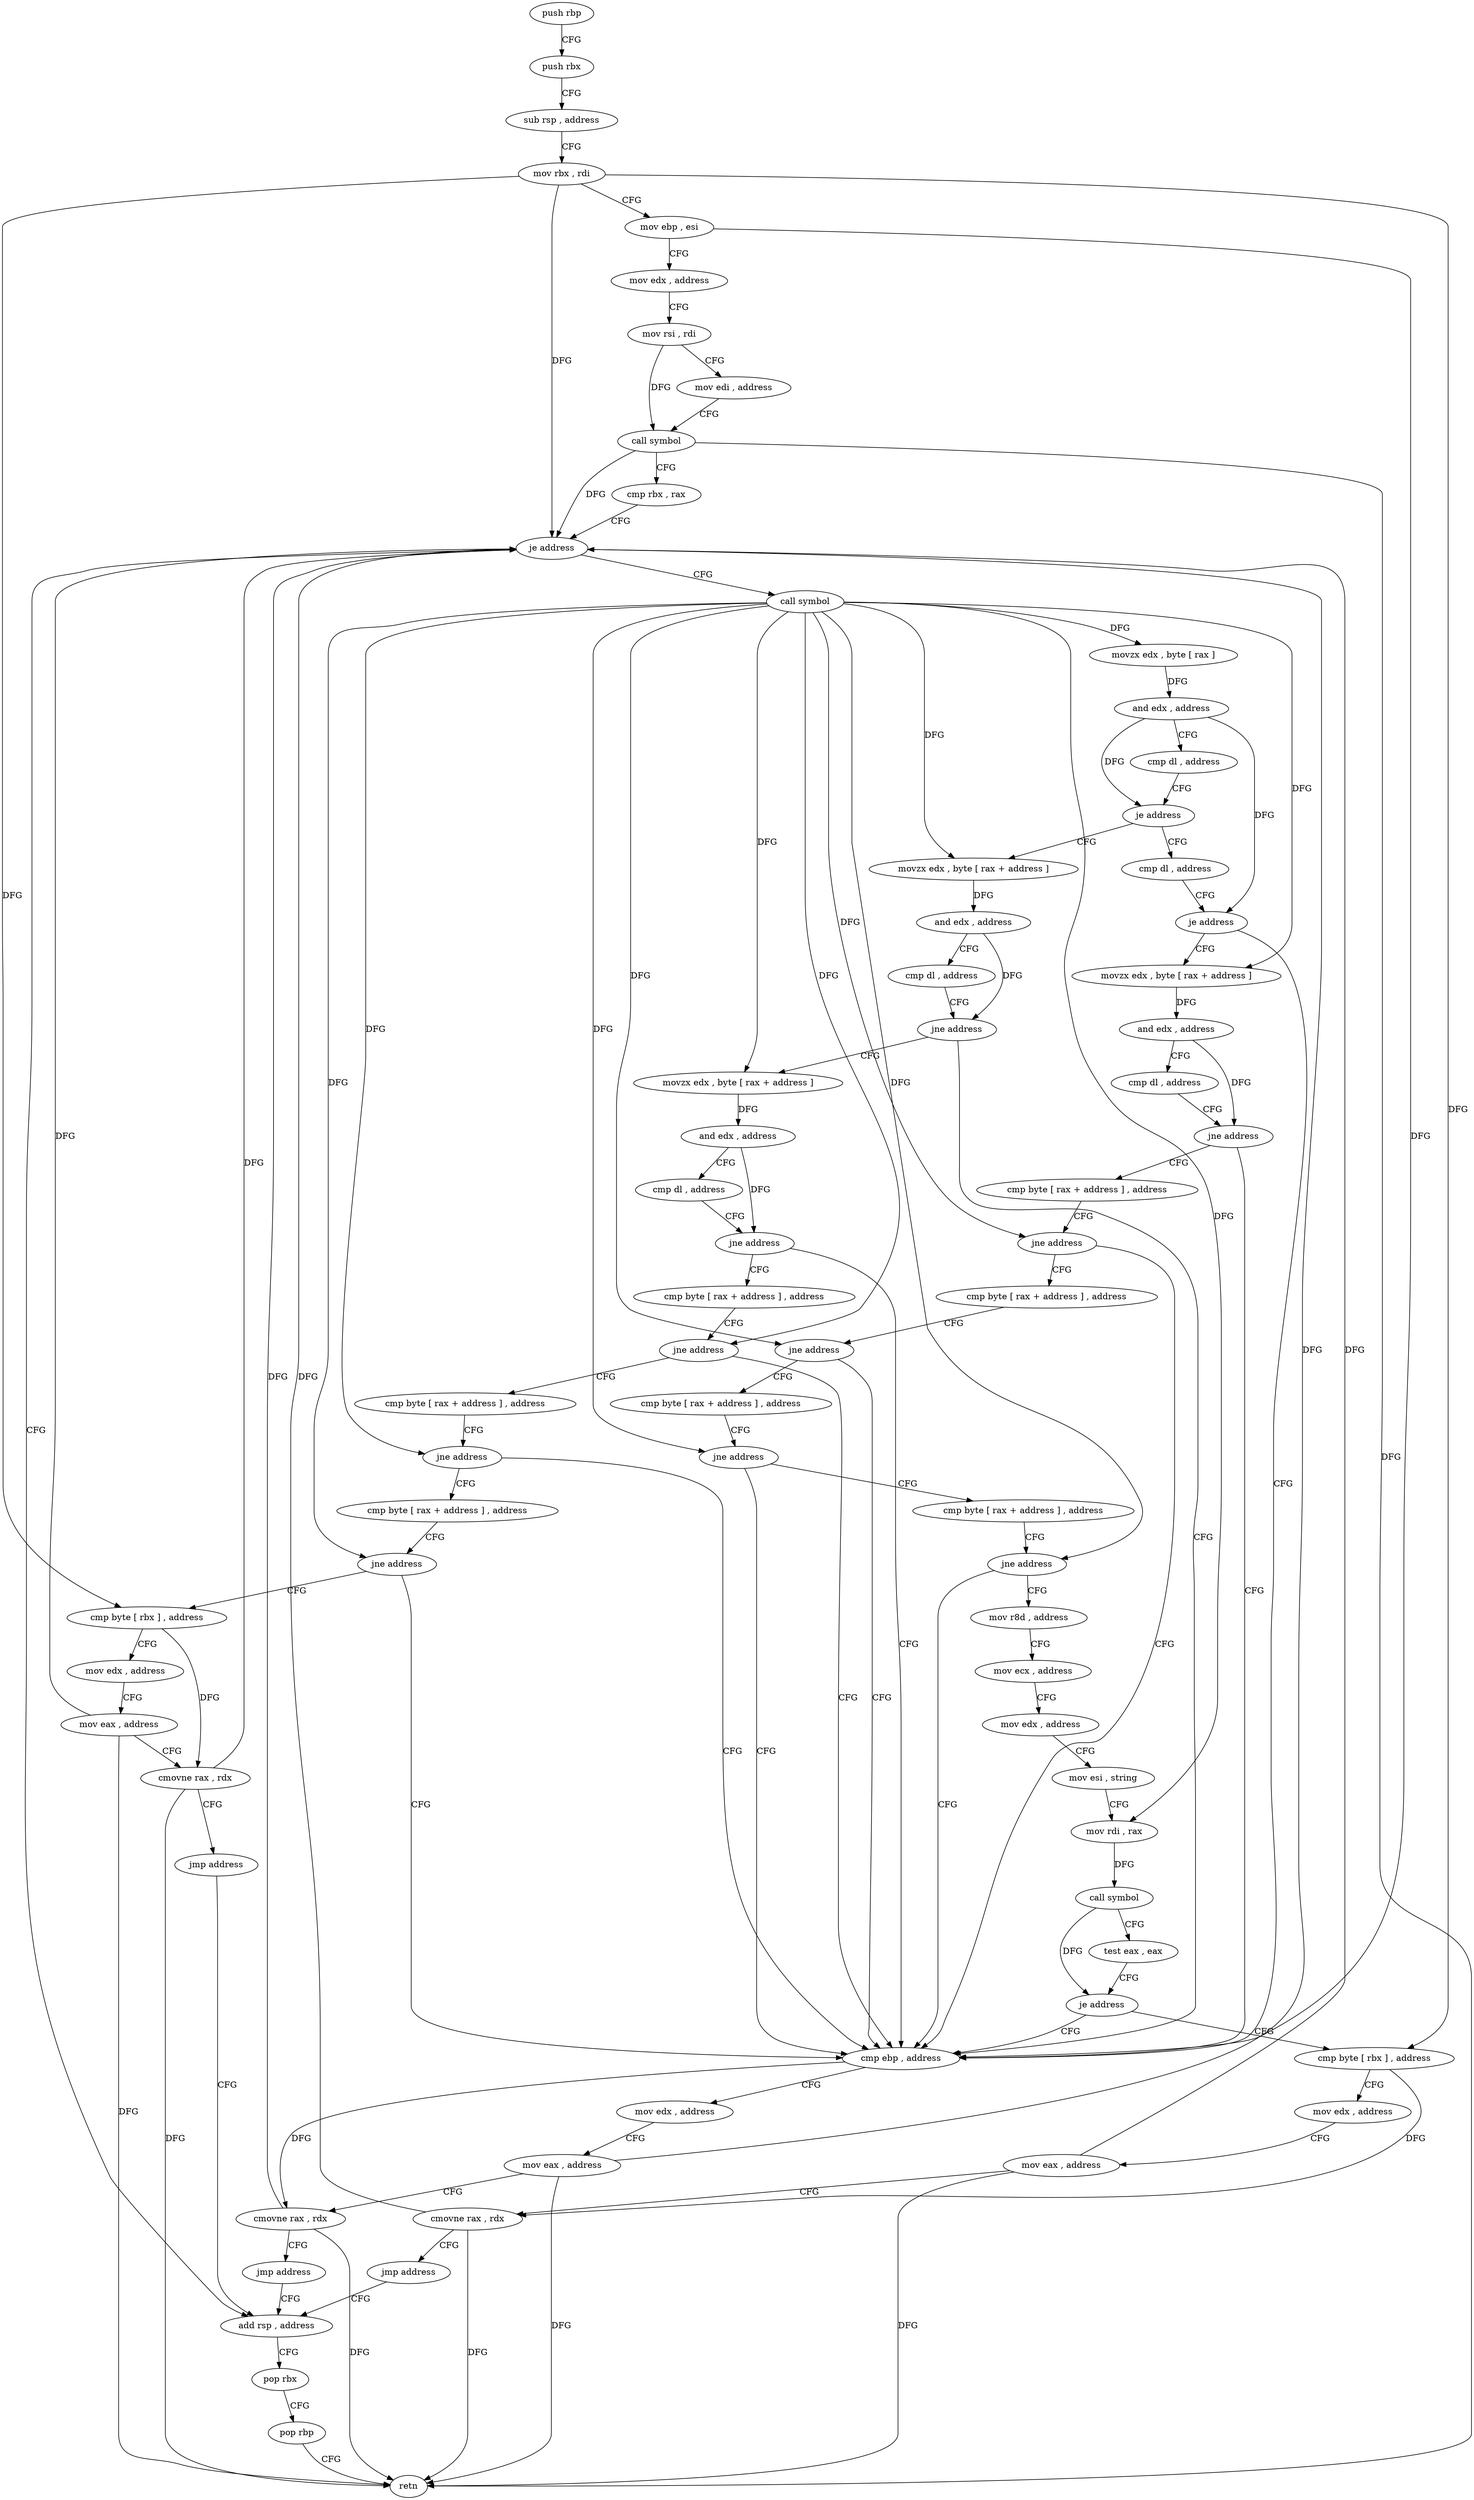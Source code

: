 digraph "func" {
"4312217" [label = "push rbp" ]
"4312218" [label = "push rbx" ]
"4312219" [label = "sub rsp , address" ]
"4312223" [label = "mov rbx , rdi" ]
"4312226" [label = "mov ebp , esi" ]
"4312228" [label = "mov edx , address" ]
"4312233" [label = "mov rsi , rdi" ]
"4312236" [label = "mov edi , address" ]
"4312241" [label = "call symbol" ]
"4312246" [label = "cmp rbx , rax" ]
"4312249" [label = "je address" ]
"4312258" [label = "call symbol" ]
"4312251" [label = "add rsp , address" ]
"4312263" [label = "movzx edx , byte [ rax ]" ]
"4312266" [label = "and edx , address" ]
"4312269" [label = "cmp dl , address" ]
"4312272" [label = "je address" ]
"4312298" [label = "movzx edx , byte [ rax + address ]" ]
"4312274" [label = "cmp dl , address" ]
"4312255" [label = "pop rbx" ]
"4312256" [label = "pop rbp" ]
"4312257" [label = "retn" ]
"4312302" [label = "and edx , address" ]
"4312305" [label = "cmp dl , address" ]
"4312308" [label = "jne address" ]
"4312279" [label = "cmp ebp , address" ]
"4312310" [label = "movzx edx , byte [ rax + address ]" ]
"4312277" [label = "je address" ]
"4312359" [label = "movzx edx , byte [ rax + address ]" ]
"4312282" [label = "mov edx , address" ]
"4312287" [label = "mov eax , address" ]
"4312292" [label = "cmovne rax , rdx" ]
"4312296" [label = "jmp address" ]
"4312314" [label = "and edx , address" ]
"4312317" [label = "cmp dl , address" ]
"4312320" [label = "jne address" ]
"4312322" [label = "cmp byte [ rax + address ] , address" ]
"4312363" [label = "and edx , address" ]
"4312366" [label = "cmp dl , address" ]
"4312369" [label = "jne address" ]
"4312371" [label = "cmp byte [ rax + address ] , address" ]
"4312326" [label = "jne address" ]
"4312328" [label = "cmp byte [ rax + address ] , address" ]
"4312375" [label = "jne address" ]
"4312377" [label = "cmp byte [ rax + address ] , address" ]
"4312332" [label = "jne address" ]
"4312334" [label = "cmp byte [ rax + address ] , address" ]
"4312381" [label = "jne address" ]
"4312383" [label = "cmp byte [ rax + address ] , address" ]
"4312338" [label = "jne address" ]
"4312340" [label = "cmp byte [ rbx ] , address" ]
"4312387" [label = "jne address" ]
"4312389" [label = "cmp byte [ rax + address ] , address" ]
"4312343" [label = "mov edx , address" ]
"4312348" [label = "mov eax , address" ]
"4312353" [label = "cmovne rax , rdx" ]
"4312357" [label = "jmp address" ]
"4312393" [label = "jne address" ]
"4312395" [label = "mov r8d , address" ]
"4312401" [label = "mov ecx , address" ]
"4312406" [label = "mov edx , address" ]
"4312411" [label = "mov esi , string" ]
"4312416" [label = "mov rdi , rax" ]
"4312419" [label = "call symbol" ]
"4312424" [label = "test eax , eax" ]
"4312426" [label = "je address" ]
"4312432" [label = "cmp byte [ rbx ] , address" ]
"4312435" [label = "mov edx , address" ]
"4312440" [label = "mov eax , address" ]
"4312445" [label = "cmovne rax , rdx" ]
"4312449" [label = "jmp address" ]
"4312217" -> "4312218" [ label = "CFG" ]
"4312218" -> "4312219" [ label = "CFG" ]
"4312219" -> "4312223" [ label = "CFG" ]
"4312223" -> "4312226" [ label = "CFG" ]
"4312223" -> "4312249" [ label = "DFG" ]
"4312223" -> "4312340" [ label = "DFG" ]
"4312223" -> "4312432" [ label = "DFG" ]
"4312226" -> "4312228" [ label = "CFG" ]
"4312226" -> "4312279" [ label = "DFG" ]
"4312228" -> "4312233" [ label = "CFG" ]
"4312233" -> "4312236" [ label = "CFG" ]
"4312233" -> "4312241" [ label = "DFG" ]
"4312236" -> "4312241" [ label = "CFG" ]
"4312241" -> "4312246" [ label = "CFG" ]
"4312241" -> "4312249" [ label = "DFG" ]
"4312241" -> "4312257" [ label = "DFG" ]
"4312246" -> "4312249" [ label = "CFG" ]
"4312249" -> "4312258" [ label = "CFG" ]
"4312249" -> "4312251" [ label = "CFG" ]
"4312258" -> "4312263" [ label = "DFG" ]
"4312258" -> "4312298" [ label = "DFG" ]
"4312258" -> "4312310" [ label = "DFG" ]
"4312258" -> "4312359" [ label = "DFG" ]
"4312258" -> "4312326" [ label = "DFG" ]
"4312258" -> "4312375" [ label = "DFG" ]
"4312258" -> "4312332" [ label = "DFG" ]
"4312258" -> "4312381" [ label = "DFG" ]
"4312258" -> "4312338" [ label = "DFG" ]
"4312258" -> "4312387" [ label = "DFG" ]
"4312258" -> "4312393" [ label = "DFG" ]
"4312258" -> "4312416" [ label = "DFG" ]
"4312251" -> "4312255" [ label = "CFG" ]
"4312263" -> "4312266" [ label = "DFG" ]
"4312266" -> "4312269" [ label = "CFG" ]
"4312266" -> "4312272" [ label = "DFG" ]
"4312266" -> "4312277" [ label = "DFG" ]
"4312269" -> "4312272" [ label = "CFG" ]
"4312272" -> "4312298" [ label = "CFG" ]
"4312272" -> "4312274" [ label = "CFG" ]
"4312298" -> "4312302" [ label = "DFG" ]
"4312274" -> "4312277" [ label = "CFG" ]
"4312255" -> "4312256" [ label = "CFG" ]
"4312256" -> "4312257" [ label = "CFG" ]
"4312302" -> "4312305" [ label = "CFG" ]
"4312302" -> "4312308" [ label = "DFG" ]
"4312305" -> "4312308" [ label = "CFG" ]
"4312308" -> "4312279" [ label = "CFG" ]
"4312308" -> "4312310" [ label = "CFG" ]
"4312279" -> "4312282" [ label = "CFG" ]
"4312279" -> "4312292" [ label = "DFG" ]
"4312310" -> "4312314" [ label = "DFG" ]
"4312277" -> "4312359" [ label = "CFG" ]
"4312277" -> "4312279" [ label = "CFG" ]
"4312359" -> "4312363" [ label = "DFG" ]
"4312282" -> "4312287" [ label = "CFG" ]
"4312287" -> "4312292" [ label = "CFG" ]
"4312287" -> "4312249" [ label = "DFG" ]
"4312287" -> "4312257" [ label = "DFG" ]
"4312292" -> "4312296" [ label = "CFG" ]
"4312292" -> "4312249" [ label = "DFG" ]
"4312292" -> "4312257" [ label = "DFG" ]
"4312296" -> "4312251" [ label = "CFG" ]
"4312314" -> "4312317" [ label = "CFG" ]
"4312314" -> "4312320" [ label = "DFG" ]
"4312317" -> "4312320" [ label = "CFG" ]
"4312320" -> "4312279" [ label = "CFG" ]
"4312320" -> "4312322" [ label = "CFG" ]
"4312322" -> "4312326" [ label = "CFG" ]
"4312363" -> "4312366" [ label = "CFG" ]
"4312363" -> "4312369" [ label = "DFG" ]
"4312366" -> "4312369" [ label = "CFG" ]
"4312369" -> "4312279" [ label = "CFG" ]
"4312369" -> "4312371" [ label = "CFG" ]
"4312371" -> "4312375" [ label = "CFG" ]
"4312326" -> "4312279" [ label = "CFG" ]
"4312326" -> "4312328" [ label = "CFG" ]
"4312328" -> "4312332" [ label = "CFG" ]
"4312375" -> "4312279" [ label = "CFG" ]
"4312375" -> "4312377" [ label = "CFG" ]
"4312377" -> "4312381" [ label = "CFG" ]
"4312332" -> "4312279" [ label = "CFG" ]
"4312332" -> "4312334" [ label = "CFG" ]
"4312334" -> "4312338" [ label = "CFG" ]
"4312381" -> "4312279" [ label = "CFG" ]
"4312381" -> "4312383" [ label = "CFG" ]
"4312383" -> "4312387" [ label = "CFG" ]
"4312338" -> "4312279" [ label = "CFG" ]
"4312338" -> "4312340" [ label = "CFG" ]
"4312340" -> "4312343" [ label = "CFG" ]
"4312340" -> "4312353" [ label = "DFG" ]
"4312387" -> "4312279" [ label = "CFG" ]
"4312387" -> "4312389" [ label = "CFG" ]
"4312389" -> "4312393" [ label = "CFG" ]
"4312343" -> "4312348" [ label = "CFG" ]
"4312348" -> "4312353" [ label = "CFG" ]
"4312348" -> "4312249" [ label = "DFG" ]
"4312348" -> "4312257" [ label = "DFG" ]
"4312353" -> "4312357" [ label = "CFG" ]
"4312353" -> "4312249" [ label = "DFG" ]
"4312353" -> "4312257" [ label = "DFG" ]
"4312357" -> "4312251" [ label = "CFG" ]
"4312393" -> "4312279" [ label = "CFG" ]
"4312393" -> "4312395" [ label = "CFG" ]
"4312395" -> "4312401" [ label = "CFG" ]
"4312401" -> "4312406" [ label = "CFG" ]
"4312406" -> "4312411" [ label = "CFG" ]
"4312411" -> "4312416" [ label = "CFG" ]
"4312416" -> "4312419" [ label = "DFG" ]
"4312419" -> "4312424" [ label = "CFG" ]
"4312419" -> "4312426" [ label = "DFG" ]
"4312424" -> "4312426" [ label = "CFG" ]
"4312426" -> "4312279" [ label = "CFG" ]
"4312426" -> "4312432" [ label = "CFG" ]
"4312432" -> "4312435" [ label = "CFG" ]
"4312432" -> "4312445" [ label = "DFG" ]
"4312435" -> "4312440" [ label = "CFG" ]
"4312440" -> "4312445" [ label = "CFG" ]
"4312440" -> "4312249" [ label = "DFG" ]
"4312440" -> "4312257" [ label = "DFG" ]
"4312445" -> "4312449" [ label = "CFG" ]
"4312445" -> "4312249" [ label = "DFG" ]
"4312445" -> "4312257" [ label = "DFG" ]
"4312449" -> "4312251" [ label = "CFG" ]
}
